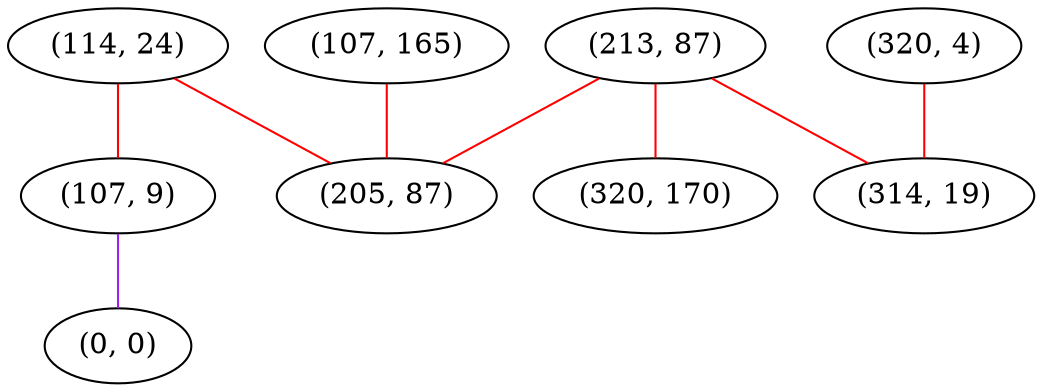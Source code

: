 graph "" {
"(213, 87)";
"(107, 165)";
"(114, 24)";
"(107, 9)";
"(0, 0)";
"(205, 87)";
"(320, 170)";
"(320, 4)";
"(314, 19)";
"(213, 87)" -- "(205, 87)"  [color=red, key=0, weight=1];
"(213, 87)" -- "(314, 19)"  [color=red, key=0, weight=1];
"(213, 87)" -- "(320, 170)"  [color=red, key=0, weight=1];
"(107, 165)" -- "(205, 87)"  [color=red, key=0, weight=1];
"(114, 24)" -- "(107, 9)"  [color=red, key=0, weight=1];
"(114, 24)" -- "(205, 87)"  [color=red, key=0, weight=1];
"(107, 9)" -- "(0, 0)"  [color=purple, key=0, weight=4];
"(320, 4)" -- "(314, 19)"  [color=red, key=0, weight=1];
}
